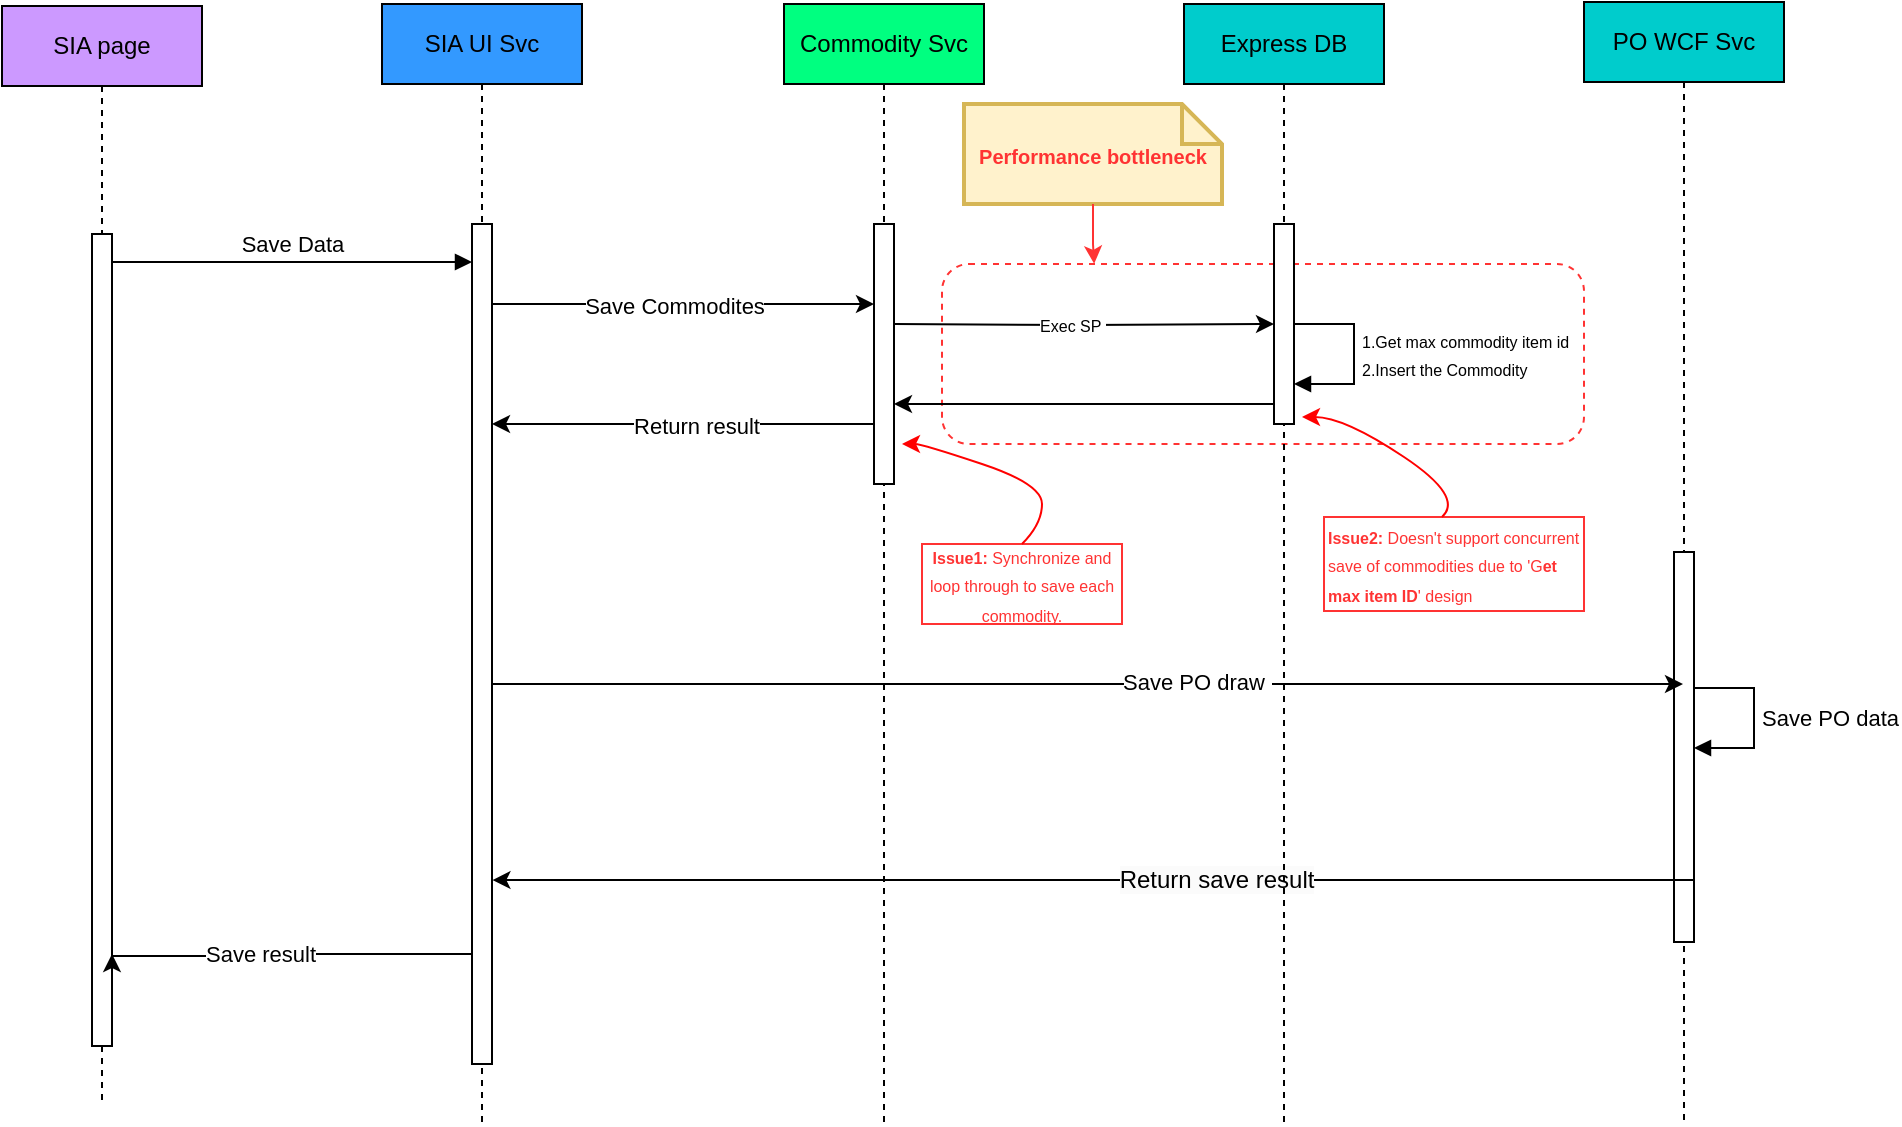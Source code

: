 <mxfile version="24.3.1" type="github">
  <diagram name="Page-1" id="e7e014a7-5840-1c2e-5031-d8a46d1fe8dd">
    <mxGraphModel dx="1185" dy="627" grid="1" gridSize="10" guides="1" tooltips="1" connect="1" arrows="1" fold="1" page="1" pageScale="1" pageWidth="1169" pageHeight="826" background="none" math="0" shadow="0">
      <root>
        <mxCell id="0" />
        <mxCell id="1" parent="0" />
        <mxCell id="EwxZ_xQYVL66pt0RI6ai-41" value="SIA page" style="shape=umlLifeline;perimeter=lifelinePerimeter;whiteSpace=wrap;html=1;container=1;dropTarget=0;collapsible=0;recursiveResize=0;outlineConnect=0;portConstraint=eastwest;newEdgeStyle={&quot;curved&quot;:0,&quot;rounded&quot;:0};fillColor=#CC99FF;" vertex="1" parent="1">
          <mxGeometry x="210" y="121" width="100" height="550" as="geometry" />
        </mxCell>
        <mxCell id="EwxZ_xQYVL66pt0RI6ai-47" value="" style="html=1;points=[[0,0,0,0,5],[0,1,0,0,-5],[1,0,0,0,5],[1,1,0,0,-5]];perimeter=orthogonalPerimeter;outlineConnect=0;targetShapes=umlLifeline;portConstraint=eastwest;newEdgeStyle={&quot;curved&quot;:0,&quot;rounded&quot;:0};" vertex="1" parent="EwxZ_xQYVL66pt0RI6ai-41">
          <mxGeometry x="45" y="114" width="10" height="406" as="geometry" />
        </mxCell>
        <mxCell id="EwxZ_xQYVL66pt0RI6ai-42" value="Commodity Svc" style="shape=umlLifeline;perimeter=lifelinePerimeter;whiteSpace=wrap;html=1;container=1;dropTarget=0;collapsible=0;recursiveResize=0;outlineConnect=0;portConstraint=eastwest;newEdgeStyle={&quot;curved&quot;:0,&quot;rounded&quot;:0};fillColor=#00FF80;" vertex="1" parent="1">
          <mxGeometry x="601" y="120" width="100" height="560" as="geometry" />
        </mxCell>
        <mxCell id="EwxZ_xQYVL66pt0RI6ai-45" value="" style="html=1;points=[[0,0,0,0,5],[0,1,0,0,-5],[1,0,0,0,5],[1,1,0,0,-5]];perimeter=orthogonalPerimeter;outlineConnect=0;targetShapes=umlLifeline;portConstraint=eastwest;newEdgeStyle={&quot;curved&quot;:0,&quot;rounded&quot;:0};" vertex="1" parent="EwxZ_xQYVL66pt0RI6ai-42">
          <mxGeometry x="45" y="110" width="10" height="130" as="geometry" />
        </mxCell>
        <mxCell id="EwxZ_xQYVL66pt0RI6ai-43" value="PO WCF Svc" style="shape=umlLifeline;perimeter=lifelinePerimeter;whiteSpace=wrap;html=1;container=1;dropTarget=0;collapsible=0;recursiveResize=0;outlineConnect=0;portConstraint=eastwest;newEdgeStyle={&quot;curved&quot;:0,&quot;rounded&quot;:0};fillColor=#00CCCC;" vertex="1" parent="1">
          <mxGeometry x="1001" y="119" width="100" height="560" as="geometry" />
        </mxCell>
        <mxCell id="EwxZ_xQYVL66pt0RI6ai-51" value="" style="html=1;points=[[0,0,0,0,5],[0,1,0,0,-5],[1,0,0,0,5],[1,1,0,0,-5]];perimeter=orthogonalPerimeter;outlineConnect=0;targetShapes=umlLifeline;portConstraint=eastwest;newEdgeStyle={&quot;curved&quot;:0,&quot;rounded&quot;:0};" vertex="1" parent="EwxZ_xQYVL66pt0RI6ai-43">
          <mxGeometry x="45" y="275" width="10" height="195" as="geometry" />
        </mxCell>
        <mxCell id="EwxZ_xQYVL66pt0RI6ai-63" value="Save PO data" style="html=1;align=left;spacingLeft=2;endArrow=block;rounded=0;edgeStyle=orthogonalEdgeStyle;curved=0;rounded=0;" edge="1" target="EwxZ_xQYVL66pt0RI6ai-51" parent="EwxZ_xQYVL66pt0RI6ai-43">
          <mxGeometry relative="1" as="geometry">
            <mxPoint x="55" y="343" as="sourcePoint" />
            <Array as="points">
              <mxPoint x="85" y="343" />
              <mxPoint x="85" y="373" />
            </Array>
            <mxPoint x="60" y="373" as="targetPoint" />
          </mxGeometry>
        </mxCell>
        <mxCell id="EwxZ_xQYVL66pt0RI6ai-44" value="Save Data" style="html=1;verticalAlign=bottom;endArrow=block;curved=0;rounded=0;exitX=1;exitY=0;exitDx=0;exitDy=5;exitPerimeter=0;" edge="1" parent="1" target="EwxZ_xQYVL66pt0RI6ai-49">
          <mxGeometry width="80" relative="1" as="geometry">
            <mxPoint x="265" y="249" as="sourcePoint" />
            <mxPoint x="465" y="245" as="targetPoint" />
          </mxGeometry>
        </mxCell>
        <mxCell id="EwxZ_xQYVL66pt0RI6ai-48" value="SIA UI Svc" style="shape=umlLifeline;perimeter=lifelinePerimeter;whiteSpace=wrap;html=1;container=1;dropTarget=0;collapsible=0;recursiveResize=0;outlineConnect=0;portConstraint=eastwest;newEdgeStyle={&quot;curved&quot;:0,&quot;rounded&quot;:0};fillColor=#3399FF;" vertex="1" parent="1">
          <mxGeometry x="400" y="120" width="100" height="560" as="geometry" />
        </mxCell>
        <mxCell id="EwxZ_xQYVL66pt0RI6ai-49" value="" style="html=1;points=[[0,0,0,0,5],[0,1,0,0,-5],[1,0,0,0,5],[1,1,0,0,-5]];perimeter=orthogonalPerimeter;outlineConnect=0;targetShapes=umlLifeline;portConstraint=eastwest;newEdgeStyle={&quot;curved&quot;:0,&quot;rounded&quot;:0};" vertex="1" parent="EwxZ_xQYVL66pt0RI6ai-48">
          <mxGeometry x="45" y="110" width="10" height="420" as="geometry" />
        </mxCell>
        <mxCell id="EwxZ_xQYVL66pt0RI6ai-52" style="edgeStyle=orthogonalEdgeStyle;rounded=0;orthogonalLoop=1;jettySize=auto;html=1;curved=0;" edge="1" parent="1" source="EwxZ_xQYVL66pt0RI6ai-45" target="EwxZ_xQYVL66pt0RI6ai-49">
          <mxGeometry relative="1" as="geometry">
            <mxPoint x="480" y="340" as="targetPoint" />
            <Array as="points">
              <mxPoint x="630" y="330" />
              <mxPoint x="630" y="330" />
            </Array>
          </mxGeometry>
        </mxCell>
        <mxCell id="EwxZ_xQYVL66pt0RI6ai-53" value="Return result" style="edgeLabel;html=1;align=center;verticalAlign=middle;resizable=0;points=[];" vertex="1" connectable="0" parent="EwxZ_xQYVL66pt0RI6ai-52">
          <mxGeometry x="-0.062" y="1" relative="1" as="geometry">
            <mxPoint as="offset" />
          </mxGeometry>
        </mxCell>
        <mxCell id="EwxZ_xQYVL66pt0RI6ai-54" style="edgeStyle=orthogonalEdgeStyle;rounded=0;orthogonalLoop=1;jettySize=auto;html=1;curved=0;" edge="1" parent="1" source="EwxZ_xQYVL66pt0RI6ai-49" target="EwxZ_xQYVL66pt0RI6ai-43">
          <mxGeometry relative="1" as="geometry">
            <mxPoint x="475" y="417" as="sourcePoint" />
            <mxPoint x="915" y="417" as="targetPoint" />
            <Array as="points">
              <mxPoint x="760" y="460" />
              <mxPoint x="760" y="460" />
            </Array>
          </mxGeometry>
        </mxCell>
        <mxCell id="EwxZ_xQYVL66pt0RI6ai-55" value="Save PO draw&amp;nbsp;" style="edgeLabel;html=1;align=center;verticalAlign=middle;resizable=0;points=[];" vertex="1" connectable="0" parent="EwxZ_xQYVL66pt0RI6ai-54">
          <mxGeometry x="0.077" y="1" relative="1" as="geometry">
            <mxPoint x="31" as="offset" />
          </mxGeometry>
        </mxCell>
        <mxCell id="EwxZ_xQYVL66pt0RI6ai-57" style="edgeStyle=orthogonalEdgeStyle;rounded=0;orthogonalLoop=1;jettySize=auto;html=1;curved=0;" edge="1" parent="1">
          <mxGeometry relative="1" as="geometry">
            <mxPoint x="1050" y="558" as="sourcePoint" />
            <mxPoint x="455.219" y="558.029" as="targetPoint" />
            <Array as="points">
              <mxPoint x="1056" y="558" />
            </Array>
          </mxGeometry>
        </mxCell>
        <mxCell id="EwxZ_xQYVL66pt0RI6ai-67" value="&lt;span style=&quot;font-size: 12px; background-color: rgb(251, 251, 251);&quot;&gt;Return save result&lt;/span&gt;" style="edgeLabel;html=1;align=center;verticalAlign=middle;resizable=0;points=[];" vertex="1" connectable="0" parent="EwxZ_xQYVL66pt0RI6ai-57">
          <mxGeometry x="-0.046" relative="1" as="geometry">
            <mxPoint x="44" as="offset" />
          </mxGeometry>
        </mxCell>
        <mxCell id="EwxZ_xQYVL66pt0RI6ai-58" style="edgeStyle=orthogonalEdgeStyle;rounded=0;orthogonalLoop=1;jettySize=auto;html=1;curved=0;" edge="1" parent="1" source="EwxZ_xQYVL66pt0RI6ai-49">
          <mxGeometry relative="1" as="geometry">
            <mxPoint x="450" y="595" as="sourcePoint" />
            <mxPoint x="265" y="595" as="targetPoint" />
            <Array as="points">
              <mxPoint x="356" y="595" />
              <mxPoint x="356" y="596" />
              <mxPoint x="265" y="596" />
            </Array>
          </mxGeometry>
        </mxCell>
        <mxCell id="EwxZ_xQYVL66pt0RI6ai-61" value="Save result" style="edgeLabel;html=1;align=center;verticalAlign=middle;resizable=0;points=[];" vertex="1" connectable="0" parent="EwxZ_xQYVL66pt0RI6ai-58">
          <mxGeometry x="0.207" y="3" relative="1" as="geometry">
            <mxPoint x="3" y="-4" as="offset" />
          </mxGeometry>
        </mxCell>
        <mxCell id="EwxZ_xQYVL66pt0RI6ai-90" value="" style="rounded=1;whiteSpace=wrap;html=1;dashed=1;strokeColor=#FF3333;" vertex="1" parent="1">
          <mxGeometry x="680" y="250" width="321" height="90" as="geometry" />
        </mxCell>
        <mxCell id="EwxZ_xQYVL66pt0RI6ai-71" value="Express DB" style="shape=umlLifeline;perimeter=lifelinePerimeter;whiteSpace=wrap;html=1;container=1;dropTarget=0;collapsible=0;recursiveResize=0;outlineConnect=0;portConstraint=eastwest;newEdgeStyle={&quot;curved&quot;:0,&quot;rounded&quot;:0};fillColor=#00CCCC;" vertex="1" parent="1">
          <mxGeometry x="801" y="120" width="100" height="560" as="geometry" />
        </mxCell>
        <mxCell id="EwxZ_xQYVL66pt0RI6ai-76" value="" style="html=1;points=[[0,0,0,0,5],[0,1,0,0,-5],[1,0,0,0,5],[1,1,0,0,-5]];perimeter=orthogonalPerimeter;outlineConnect=0;targetShapes=umlLifeline;portConstraint=eastwest;newEdgeStyle={&quot;curved&quot;:0,&quot;rounded&quot;:0};" vertex="1" parent="EwxZ_xQYVL66pt0RI6ai-71">
          <mxGeometry x="45" y="110" width="10" height="100" as="geometry" />
        </mxCell>
        <mxCell id="EwxZ_xQYVL66pt0RI6ai-81" value="&lt;font style=&quot;font-size: 8px;&quot;&gt;1.Get max commodity item id&lt;br&gt;2.Insert the Commodity&lt;/font&gt;" style="html=1;align=left;spacingLeft=2;endArrow=block;rounded=0;edgeStyle=orthogonalEdgeStyle;curved=0;rounded=0;" edge="1" target="EwxZ_xQYVL66pt0RI6ai-76" parent="EwxZ_xQYVL66pt0RI6ai-71">
          <mxGeometry relative="1" as="geometry">
            <mxPoint x="55" y="160" as="sourcePoint" />
            <Array as="points">
              <mxPoint x="85" y="160" />
              <mxPoint x="85" y="190" />
            </Array>
            <mxPoint x="60" y="190.029" as="targetPoint" />
          </mxGeometry>
        </mxCell>
        <mxCell id="EwxZ_xQYVL66pt0RI6ai-74" style="edgeStyle=orthogonalEdgeStyle;rounded=0;orthogonalLoop=1;jettySize=auto;html=1;curved=0;" edge="1" parent="1" source="EwxZ_xQYVL66pt0RI6ai-49" target="EwxZ_xQYVL66pt0RI6ai-45">
          <mxGeometry relative="1" as="geometry">
            <Array as="points">
              <mxPoint x="600" y="270" />
              <mxPoint x="600" y="270" />
            </Array>
          </mxGeometry>
        </mxCell>
        <mxCell id="EwxZ_xQYVL66pt0RI6ai-75" value="Save Commodites" style="edgeLabel;html=1;align=center;verticalAlign=middle;resizable=0;points=[];" vertex="1" connectable="0" parent="EwxZ_xQYVL66pt0RI6ai-74">
          <mxGeometry x="-0.051" y="-1" relative="1" as="geometry">
            <mxPoint as="offset" />
          </mxGeometry>
        </mxCell>
        <mxCell id="EwxZ_xQYVL66pt0RI6ai-77" style="edgeStyle=orthogonalEdgeStyle;rounded=0;orthogonalLoop=1;jettySize=auto;html=1;curved=0;" edge="1" parent="1" target="EwxZ_xQYVL66pt0RI6ai-76">
          <mxGeometry relative="1" as="geometry">
            <mxPoint x="656" y="280" as="sourcePoint" />
            <mxPoint x="840" y="280" as="targetPoint" />
            <Array as="points" />
          </mxGeometry>
        </mxCell>
        <mxCell id="EwxZ_xQYVL66pt0RI6ai-78" value="&lt;font style=&quot;font-size: 8px;&quot;&gt;Exec SP&amp;nbsp;&lt;/font&gt;" style="edgeLabel;html=1;align=center;verticalAlign=middle;resizable=0;points=[];" vertex="1" connectable="0" parent="EwxZ_xQYVL66pt0RI6ai-77">
          <mxGeometry x="-0.073" relative="1" as="geometry">
            <mxPoint y="-1" as="offset" />
          </mxGeometry>
        </mxCell>
        <mxCell id="EwxZ_xQYVL66pt0RI6ai-82" style="edgeStyle=orthogonalEdgeStyle;rounded=0;orthogonalLoop=1;jettySize=auto;html=1;curved=0;" edge="1" parent="1" source="EwxZ_xQYVL66pt0RI6ai-76" target="EwxZ_xQYVL66pt0RI6ai-45">
          <mxGeometry relative="1" as="geometry">
            <mxPoint x="660" y="310" as="targetPoint" />
            <Array as="points">
              <mxPoint x="750" y="320" />
              <mxPoint x="750" y="320" />
            </Array>
          </mxGeometry>
        </mxCell>
        <mxCell id="EwxZ_xQYVL66pt0RI6ai-95" value="&lt;font color=&quot;#ff3333&quot;&gt;&lt;font style=&quot;font-size: 8px;&quot;&gt;&lt;b&gt;Issue1:&amp;nbsp;&lt;/b&gt;&lt;/font&gt;&lt;font style=&quot;font-size: 8px;&quot;&gt;Synchronize and loop through to save each commodity.&lt;/font&gt;&lt;/font&gt;" style="text;html=1;align=center;verticalAlign=middle;whiteSpace=wrap;rounded=0;strokeColor=#FF3333;" vertex="1" parent="1">
          <mxGeometry x="670" y="390" width="100" height="40" as="geometry" />
        </mxCell>
        <mxCell id="EwxZ_xQYVL66pt0RI6ai-96" value="&lt;font style=&quot;font-size: 10px;&quot; color=&quot;#ff3333&quot;&gt;&lt;b&gt;Performance bottleneck&lt;/b&gt;&lt;/font&gt;" style="shape=note;strokeWidth=2;fontSize=14;size=20;whiteSpace=wrap;html=1;fillColor=#fff2cc;strokeColor=#d6b656;fontColor=#666600;" vertex="1" parent="1">
          <mxGeometry x="691" y="170" width="129" height="50" as="geometry" />
        </mxCell>
        <mxCell id="EwxZ_xQYVL66pt0RI6ai-97" style="edgeStyle=orthogonalEdgeStyle;rounded=0;orthogonalLoop=1;jettySize=auto;html=1;entryX=0.237;entryY=-0.001;entryDx=0;entryDy=0;entryPerimeter=0;strokeColor=#FF3333;" edge="1" parent="1" source="EwxZ_xQYVL66pt0RI6ai-96" target="EwxZ_xQYVL66pt0RI6ai-90">
          <mxGeometry relative="1" as="geometry" />
        </mxCell>
        <mxCell id="EwxZ_xQYVL66pt0RI6ai-98" value="&lt;font color=&quot;#ff3333&quot;&gt;&lt;font style=&quot;font-size: 8px;&quot;&gt;&lt;b&gt;Issue2:&amp;nbsp;&lt;/b&gt;&lt;/font&gt;&lt;/font&gt;&lt;font color=&quot;#ff3333&quot; style=&quot;font-size: 8px;&quot;&gt;Doesn&#39;t support concurrent save of commodities due to &#39;G&lt;b&gt;et max item ID&lt;/b&gt;&#39; design&lt;/font&gt;" style="text;html=1;align=left;verticalAlign=middle;whiteSpace=wrap;rounded=0;strokeColor=#FF3333;" vertex="1" parent="1">
          <mxGeometry x="871" y="376.5" width="130" height="47" as="geometry" />
        </mxCell>
        <mxCell id="EwxZ_xQYVL66pt0RI6ai-99" value="" style="curved=1;endArrow=classic;html=1;rounded=0;exitX=0.5;exitY=0;exitDx=0;exitDy=0;strokeColor=#FF0000;" edge="1" parent="1" source="EwxZ_xQYVL66pt0RI6ai-95">
          <mxGeometry width="50" height="50" relative="1" as="geometry">
            <mxPoint x="630" y="410" as="sourcePoint" />
            <mxPoint x="660" y="340" as="targetPoint" />
            <Array as="points">
              <mxPoint x="730" y="380" />
              <mxPoint x="730" y="360" />
              <mxPoint x="670" y="340" />
            </Array>
          </mxGeometry>
        </mxCell>
        <mxCell id="EwxZ_xQYVL66pt0RI6ai-100" value="" style="curved=1;endArrow=classic;html=1;rounded=0;strokeColor=#FF0000;" edge="1" parent="1">
          <mxGeometry width="50" height="50" relative="1" as="geometry">
            <mxPoint x="930" y="376.5" as="sourcePoint" />
            <mxPoint x="860" y="326.5" as="targetPoint" />
            <Array as="points">
              <mxPoint x="941" y="366.5" />
              <mxPoint x="881" y="326.5" />
              <mxPoint x="860" y="326.5" />
            </Array>
          </mxGeometry>
        </mxCell>
      </root>
    </mxGraphModel>
  </diagram>
</mxfile>

